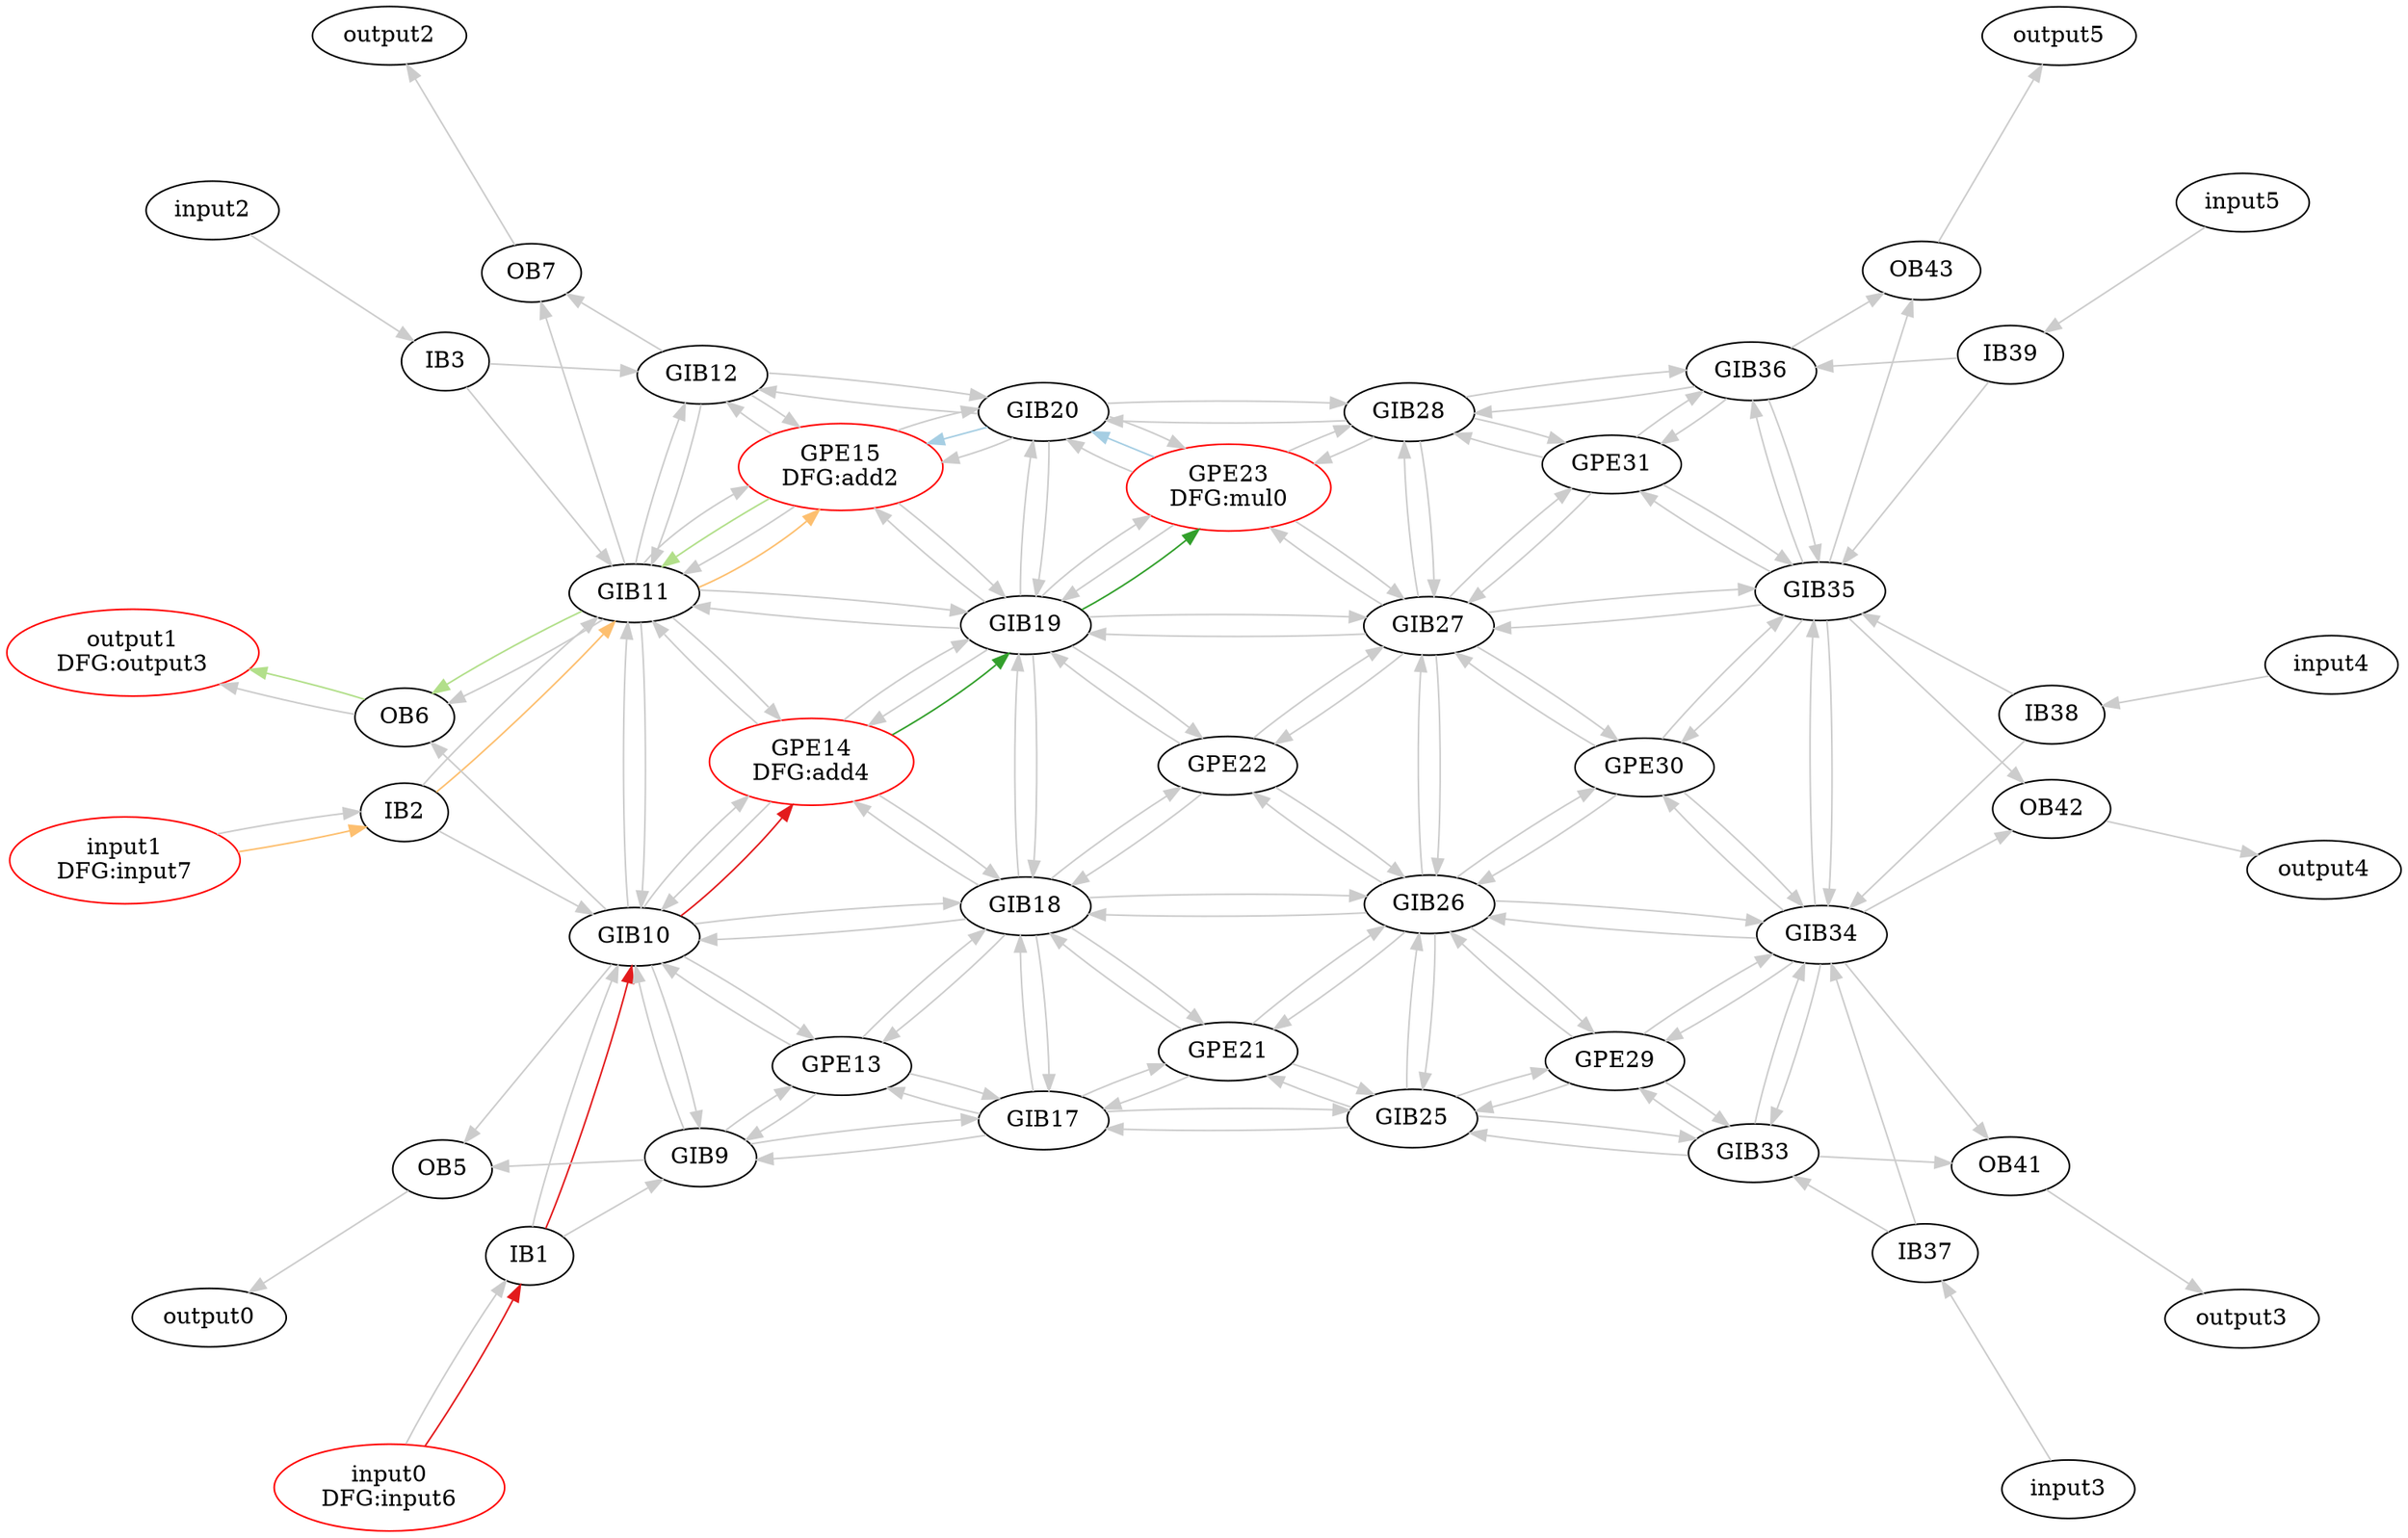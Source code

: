 Digraph G {
layout = sfdp;
overlap = scale;
input0[label = "input0\nDFG:input6", color = red];
input1[label = "input1\nDFG:input7", color = red];
input2;
input3;
input4;
input5;
output1[label = "output1\nDFG:output3", color = red];
output0;
OB5->output0[color = gray80];
OB6->output1[color = gray80];
output2;
OB7->output2[color = gray80];
output3;
OB41->output3[color = gray80];
output4;
OB42->output4[color = gray80];
output5;
OB43->output5[color = gray80];
IB1[label = "IB1", color = black];
input0->IB1[color = gray80];
IB2[label = "IB2", color = black];
input1->IB2[color = gray80];
IB3[label = "IB3", color = black];
input2->IB3[color = gray80];
OB5[label = "OB5", color = black];
GIB9->OB5[color = gray80];
GIB10->OB5[color = gray80];
OB6[label = "OB6", color = black];
GIB10->OB6[color = gray80];
GIB11->OB6[color = gray80];
OB7[label = "OB7", color = black];
GIB11->OB7[color = gray80];
GIB12->OB7[color = gray80];
GIB9[label = "GIB9", color = black];
IB1->GIB9[color = gray80];
GIB10->GIB9[color = gray80];
GPE13->GIB9[color = gray80];
GIB17->GIB9[color = gray80];
GIB10[label = "GIB10", color = black];
IB1->GIB10[color = gray80];
IB2->GIB10[color = gray80];
GIB9->GIB10[color = gray80];
GIB11->GIB10[color = gray80];
GPE13->GIB10[color = gray80];
GPE14->GIB10[color = gray80];
GIB18->GIB10[color = gray80];
GIB11[label = "GIB11", color = black];
IB2->GIB11[color = gray80];
IB3->GIB11[color = gray80];
GIB10->GIB11[color = gray80];
GIB12->GIB11[color = gray80];
GPE14->GIB11[color = gray80];
GPE15->GIB11[color = gray80];
GIB19->GIB11[color = gray80];
GIB12[label = "GIB12", color = black];
IB3->GIB12[color = gray80];
GIB11->GIB12[color = gray80];
GPE15->GIB12[color = gray80];
GIB20->GIB12[color = gray80];
GPE13[label = "GPE13", color = black];
GIB9->GPE13[color = gray80];
GIB10->GPE13[color = gray80];
GIB17->GPE13[color = gray80];
GIB18->GPE13[color = gray80];
GPE14[label = "GPE14\nDFG:add4", color = red];
GIB10->GPE14[color = gray80];
GIB11->GPE14[color = gray80];
GIB18->GPE14[color = gray80];
GIB19->GPE14[color = gray80];
GPE15[label = "GPE15\nDFG:add2", color = red];
GIB11->GPE15[color = gray80];
GIB12->GPE15[color = gray80];
GIB19->GPE15[color = gray80];
GIB20->GPE15[color = gray80];
GIB17[label = "GIB17", color = black];
GIB9->GIB17[color = gray80];
GPE13->GIB17[color = gray80];
GIB18->GIB17[color = gray80];
GPE21->GIB17[color = gray80];
GIB25->GIB17[color = gray80];
GIB18[label = "GIB18", color = black];
GIB10->GIB18[color = gray80];
GPE13->GIB18[color = gray80];
GPE14->GIB18[color = gray80];
GIB17->GIB18[color = gray80];
GIB19->GIB18[color = gray80];
GPE21->GIB18[color = gray80];
GPE22->GIB18[color = gray80];
GIB26->GIB18[color = gray80];
GIB19[label = "GIB19", color = black];
GIB11->GIB19[color = gray80];
GPE14->GIB19[color = gray80];
GPE15->GIB19[color = gray80];
GIB18->GIB19[color = gray80];
GIB20->GIB19[color = gray80];
GPE22->GIB19[color = gray80];
GPE23->GIB19[color = gray80];
GIB27->GIB19[color = gray80];
GIB20[label = "GIB20", color = black];
GIB12->GIB20[color = gray80];
GPE15->GIB20[color = gray80];
GIB19->GIB20[color = gray80];
GPE23->GIB20[color = gray80];
GIB28->GIB20[color = gray80];
GPE21[label = "GPE21", color = black];
GIB17->GPE21[color = gray80];
GIB18->GPE21[color = gray80];
GIB25->GPE21[color = gray80];
GIB26->GPE21[color = gray80];
GPE22[label = "GPE22", color = black];
GIB18->GPE22[color = gray80];
GIB19->GPE22[color = gray80];
GIB26->GPE22[color = gray80];
GIB27->GPE22[color = gray80];
GPE23[label = "GPE23\nDFG:mul0", color = red];
GIB19->GPE23[color = gray80];
GIB20->GPE23[color = gray80];
GIB27->GPE23[color = gray80];
GIB28->GPE23[color = gray80];
GIB25[label = "GIB25", color = black];
GIB17->GIB25[color = gray80];
GPE21->GIB25[color = gray80];
GIB26->GIB25[color = gray80];
GPE29->GIB25[color = gray80];
GIB33->GIB25[color = gray80];
GIB26[label = "GIB26", color = black];
GIB18->GIB26[color = gray80];
GPE21->GIB26[color = gray80];
GPE22->GIB26[color = gray80];
GIB25->GIB26[color = gray80];
GIB27->GIB26[color = gray80];
GPE29->GIB26[color = gray80];
GPE30->GIB26[color = gray80];
GIB34->GIB26[color = gray80];
GIB27[label = "GIB27", color = black];
GIB19->GIB27[color = gray80];
GPE22->GIB27[color = gray80];
GPE23->GIB27[color = gray80];
GIB26->GIB27[color = gray80];
GIB28->GIB27[color = gray80];
GPE30->GIB27[color = gray80];
GPE31->GIB27[color = gray80];
GIB35->GIB27[color = gray80];
GIB28[label = "GIB28", color = black];
GIB20->GIB28[color = gray80];
GPE23->GIB28[color = gray80];
GIB27->GIB28[color = gray80];
GPE31->GIB28[color = gray80];
GIB36->GIB28[color = gray80];
GPE29[label = "GPE29", color = black];
GIB25->GPE29[color = gray80];
GIB26->GPE29[color = gray80];
GIB33->GPE29[color = gray80];
GIB34->GPE29[color = gray80];
GPE30[label = "GPE30", color = black];
GIB26->GPE30[color = gray80];
GIB27->GPE30[color = gray80];
GIB34->GPE30[color = gray80];
GIB35->GPE30[color = gray80];
GPE31[label = "GPE31", color = black];
GIB27->GPE31[color = gray80];
GIB28->GPE31[color = gray80];
GIB35->GPE31[color = gray80];
GIB36->GPE31[color = gray80];
GIB33[label = "GIB33", color = black];
GIB25->GIB33[color = gray80];
GPE29->GIB33[color = gray80];
GIB34->GIB33[color = gray80];
IB37->GIB33[color = gray80];
GIB34[label = "GIB34", color = black];
GIB26->GIB34[color = gray80];
GPE29->GIB34[color = gray80];
GPE30->GIB34[color = gray80];
GIB33->GIB34[color = gray80];
GIB35->GIB34[color = gray80];
IB37->GIB34[color = gray80];
IB38->GIB34[color = gray80];
GIB35[label = "GIB35", color = black];
GIB27->GIB35[color = gray80];
GPE30->GIB35[color = gray80];
GPE31->GIB35[color = gray80];
GIB34->GIB35[color = gray80];
GIB36->GIB35[color = gray80];
IB38->GIB35[color = gray80];
IB39->GIB35[color = gray80];
GIB36[label = "GIB36", color = black];
GIB28->GIB36[color = gray80];
GPE31->GIB36[color = gray80];
GIB35->GIB36[color = gray80];
IB39->GIB36[color = gray80];
IB37[label = "IB37", color = black];
input3->IB37[color = gray80];
IB38[label = "IB38", color = black];
input4->IB38[color = gray80];
IB39[label = "IB39", color = black];
input5->IB39[color = gray80];
OB41[label = "OB41", color = black];
GIB33->OB41[color = gray80];
GIB34->OB41[color = gray80];
OB42[label = "OB42", color = black];
GIB34->OB42[color = gray80];
GIB35->OB42[color = gray80];
OB43[label = "OB43", color = black];
GIB35->OB43[color = gray80];
GIB36->OB43[color = gray80];
edge [colorscheme=paired12];
GPE23->GIB20->GPE15[weight = 4, color = 1];
GPE15->GIB11->OB6->output1[weight = 4, color = 3];
GPE14->GIB19->GPE23[weight = 4, color = 4];
input0->IB1->GIB10->GPE14[weight = 4, color = 6];
input1->IB2->GIB11->GPE15[weight = 4, color = 7];
}
